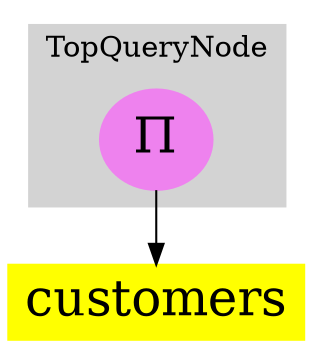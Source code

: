 digraph G {
node [fontsize=24];

subgraph cluster0 {
label = "TopQueryNode"
node [style=filled];
style=filled;
color=lightgrey;
top0 [label="&#928;",color=violet];
}



{
rank=same;
oderdir=LR;
rel0 [label="customers",shape=box,color=yellow,style=filled];


edge [style=invis,constraint=true];
rel0;
}

top0 -> rel0;

}

